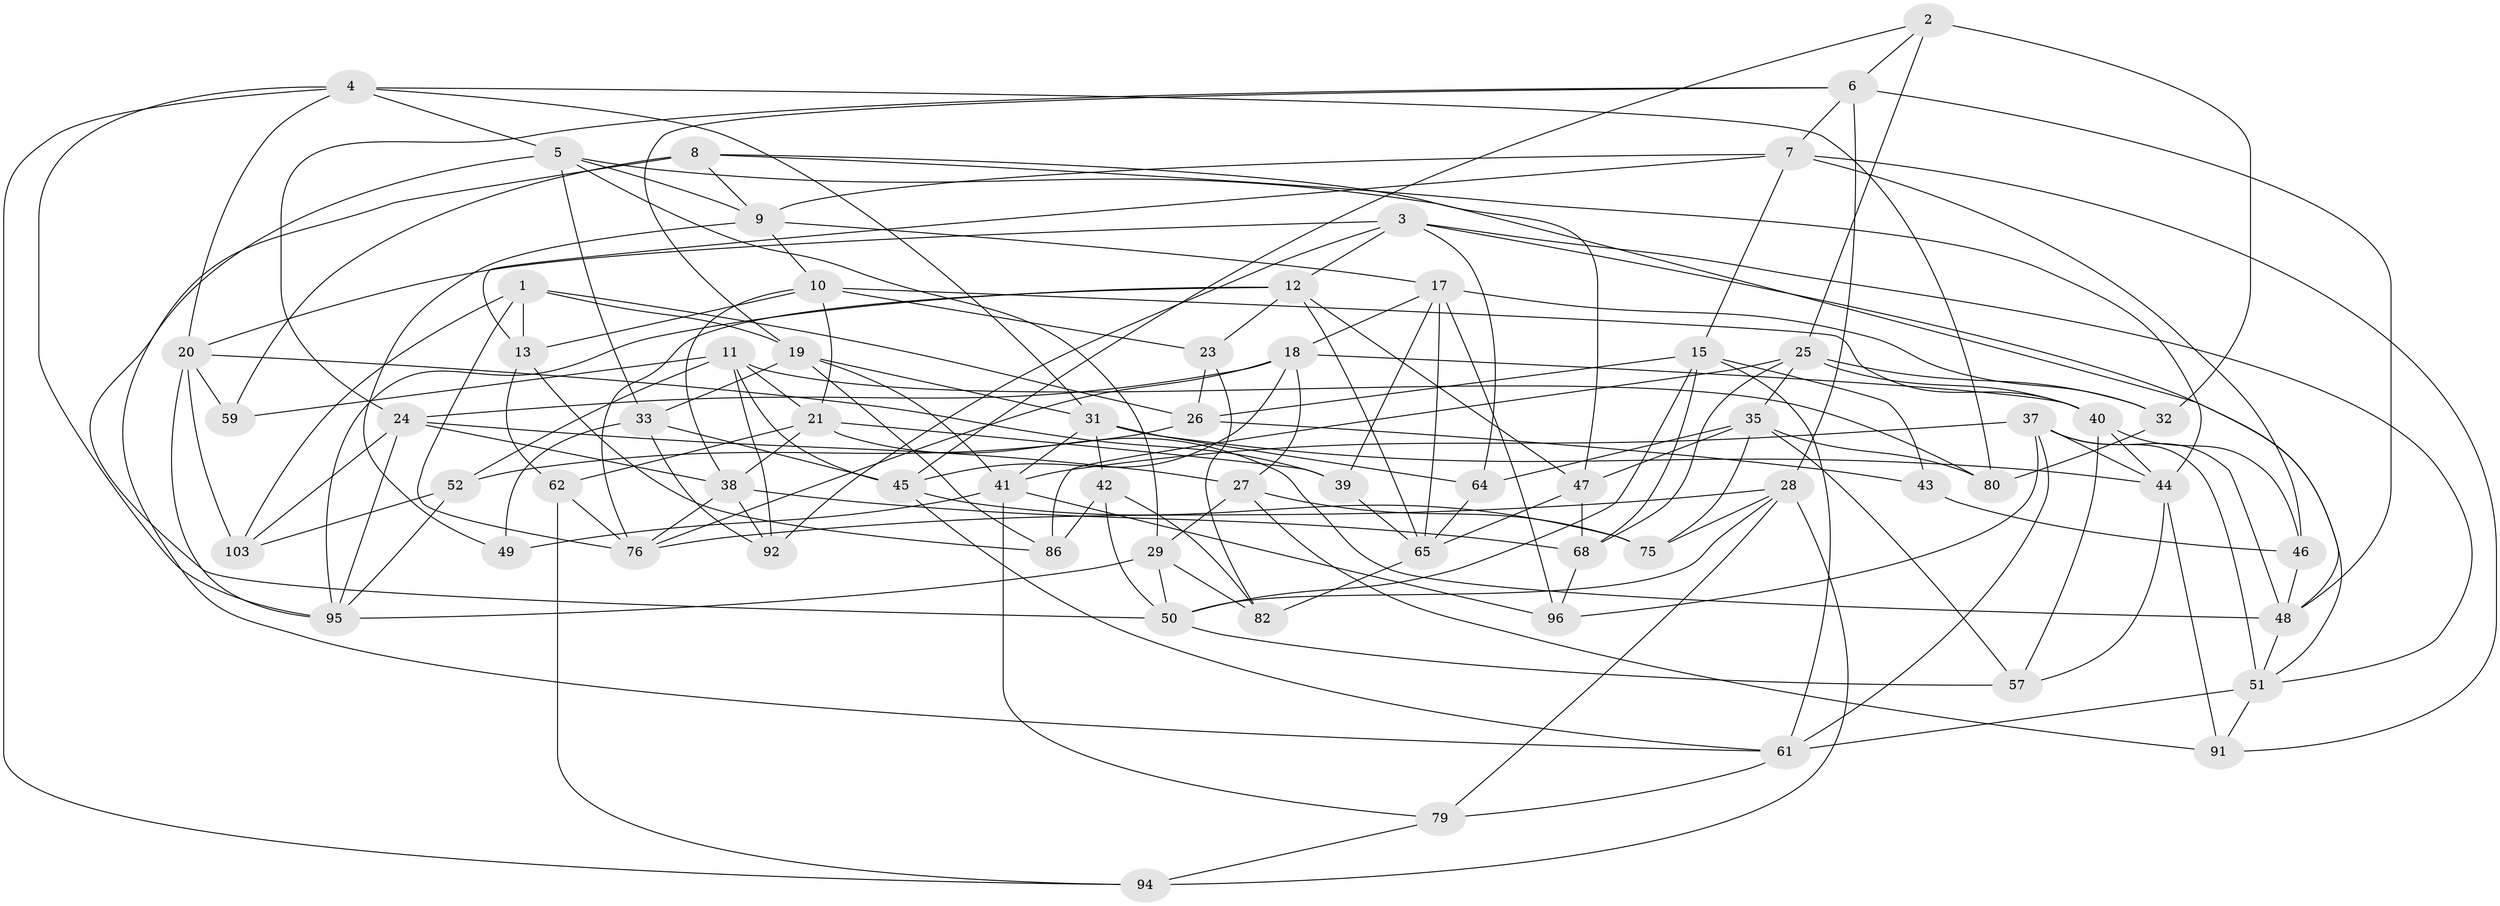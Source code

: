 // Generated by graph-tools (version 1.1) at 2025/52/02/27/25 19:52:28]
// undirected, 65 vertices, 166 edges
graph export_dot {
graph [start="1"]
  node [color=gray90,style=filled];
  1 [super="+83"];
  2;
  3 [super="+106"];
  4 [super="+74"];
  5 [super="+69"];
  6 [super="+87"];
  7 [super="+56"];
  8 [super="+16"];
  9 [super="+14"];
  10 [super="+100"];
  11 [super="+36"];
  12 [super="+99"];
  13 [super="+67"];
  15 [super="+70"];
  17 [super="+97"];
  18 [super="+22"];
  19 [super="+72"];
  20 [super="+53"];
  21 [super="+30"];
  23;
  24 [super="+34"];
  25 [super="+85"];
  26 [super="+81"];
  27 [super="+63"];
  28 [super="+55"];
  29 [super="+105"];
  31 [super="+101"];
  32;
  33 [super="+77"];
  35 [super="+58"];
  37 [super="+84"];
  38 [super="+66"];
  39;
  40 [super="+98"];
  41 [super="+60"];
  42;
  43;
  44 [super="+104"];
  45 [super="+90"];
  46;
  47 [super="+88"];
  48 [super="+71"];
  49;
  50 [super="+54"];
  51 [super="+93"];
  52;
  57;
  59;
  61 [super="+73"];
  62;
  64;
  65 [super="+89"];
  68 [super="+78"];
  75;
  76 [super="+107"];
  79;
  80;
  82;
  86;
  91;
  92;
  94;
  95 [super="+102"];
  96;
  103;
  1 -- 13 [weight=2];
  1 -- 103;
  1 -- 26;
  1 -- 19;
  1 -- 76;
  2 -- 32;
  2 -- 6;
  2 -- 25;
  2 -- 45;
  3 -- 92;
  3 -- 20;
  3 -- 51;
  3 -- 64;
  3 -- 48;
  3 -- 12;
  4 -- 5;
  4 -- 20;
  4 -- 95;
  4 -- 80;
  4 -- 94;
  4 -- 31;
  5 -- 9;
  5 -- 50;
  5 -- 33;
  5 -- 29;
  5 -- 51;
  6 -- 48;
  6 -- 24;
  6 -- 19;
  6 -- 28;
  6 -- 7;
  7 -- 9;
  7 -- 91;
  7 -- 13;
  7 -- 46;
  7 -- 15;
  8 -- 59 [weight=2];
  8 -- 9;
  8 -- 47;
  8 -- 44;
  8 -- 61;
  9 -- 10;
  9 -- 49;
  9 -- 17;
  10 -- 23;
  10 -- 21;
  10 -- 40;
  10 -- 13;
  10 -- 38;
  11 -- 52;
  11 -- 80;
  11 -- 59;
  11 -- 45;
  11 -- 92;
  11 -- 21;
  12 -- 95;
  12 -- 23;
  12 -- 65;
  12 -- 47;
  12 -- 76;
  13 -- 62;
  13 -- 86;
  15 -- 68;
  15 -- 26;
  15 -- 50;
  15 -- 43;
  15 -- 61;
  17 -- 18;
  17 -- 65;
  17 -- 32;
  17 -- 96;
  17 -- 39;
  18 -- 24;
  18 -- 27;
  18 -- 76;
  18 -- 45;
  18 -- 40;
  19 -- 33;
  19 -- 41;
  19 -- 86;
  19 -- 31;
  20 -- 59;
  20 -- 103;
  20 -- 39;
  20 -- 95;
  21 -- 39;
  21 -- 62;
  21 -- 48;
  21 -- 38;
  23 -- 82;
  23 -- 26;
  24 -- 38;
  24 -- 95;
  24 -- 103;
  24 -- 27;
  25 -- 86;
  25 -- 32;
  25 -- 40;
  25 -- 35;
  25 -- 68;
  26 -- 43 [weight=2];
  26 -- 52;
  27 -- 75;
  27 -- 29 [weight=2];
  27 -- 91;
  28 -- 75;
  28 -- 79;
  28 -- 94;
  28 -- 76;
  28 -- 50;
  29 -- 82;
  29 -- 50;
  29 -- 95;
  31 -- 64;
  31 -- 44;
  31 -- 41;
  31 -- 42;
  32 -- 80;
  33 -- 45;
  33 -- 49 [weight=2];
  33 -- 92;
  35 -- 47;
  35 -- 75;
  35 -- 57;
  35 -- 80;
  35 -- 64;
  37 -- 51;
  37 -- 96;
  37 -- 41;
  37 -- 48;
  37 -- 44;
  37 -- 61;
  38 -- 92;
  38 -- 76;
  38 -- 68;
  39 -- 65;
  40 -- 57;
  40 -- 46;
  40 -- 44;
  41 -- 49;
  41 -- 96;
  41 -- 79;
  42 -- 50;
  42 -- 82;
  42 -- 86;
  43 -- 46;
  44 -- 57;
  44 -- 91;
  45 -- 75;
  45 -- 61;
  46 -- 48;
  47 -- 68 [weight=2];
  47 -- 65;
  48 -- 51;
  50 -- 57;
  51 -- 61;
  51 -- 91;
  52 -- 103;
  52 -- 95;
  61 -- 79;
  62 -- 94;
  62 -- 76;
  64 -- 65;
  65 -- 82;
  68 -- 96;
  79 -- 94;
}
